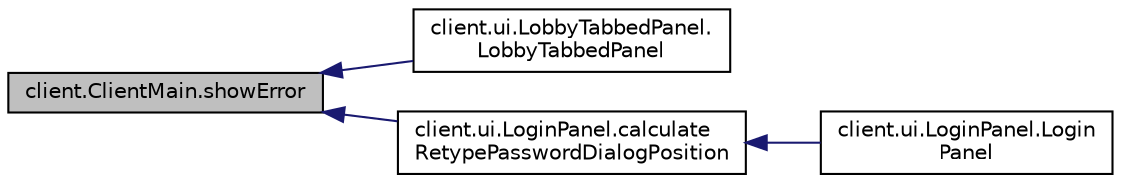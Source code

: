 digraph "client.ClientMain.showError"
{
  edge [fontname="Helvetica",fontsize="10",labelfontname="Helvetica",labelfontsize="10"];
  node [fontname="Helvetica",fontsize="10",shape=record];
  rankdir="LR";
  Node44 [label="client.ClientMain.showError",height=0.2,width=0.4,color="black", fillcolor="grey75", style="filled", fontcolor="black"];
  Node44 -> Node45 [dir="back",color="midnightblue",fontsize="10",style="solid",fontname="Helvetica"];
  Node45 [label="client.ui.LobbyTabbedPanel.\lLobbyTabbedPanel",height=0.2,width=0.4,color="black", fillcolor="white", style="filled",URL="$classclient_1_1ui_1_1_lobby_tabbed_panel.html#ace5183afecd36f1f1cc30483249ee952"];
  Node44 -> Node46 [dir="back",color="midnightblue",fontsize="10",style="solid",fontname="Helvetica"];
  Node46 [label="client.ui.LoginPanel.calculate\lRetypePasswordDialogPosition",height=0.2,width=0.4,color="black", fillcolor="white", style="filled",URL="$classclient_1_1ui_1_1_login_panel.html#a9726aa2bc3416aa22ad43d2b4b9eed70"];
  Node46 -> Node47 [dir="back",color="midnightblue",fontsize="10",style="solid",fontname="Helvetica"];
  Node47 [label="client.ui.LoginPanel.Login\lPanel",height=0.2,width=0.4,color="black", fillcolor="white", style="filled",URL="$classclient_1_1ui_1_1_login_panel.html#a697f38b937f048e562c634c713d90885"];
}
